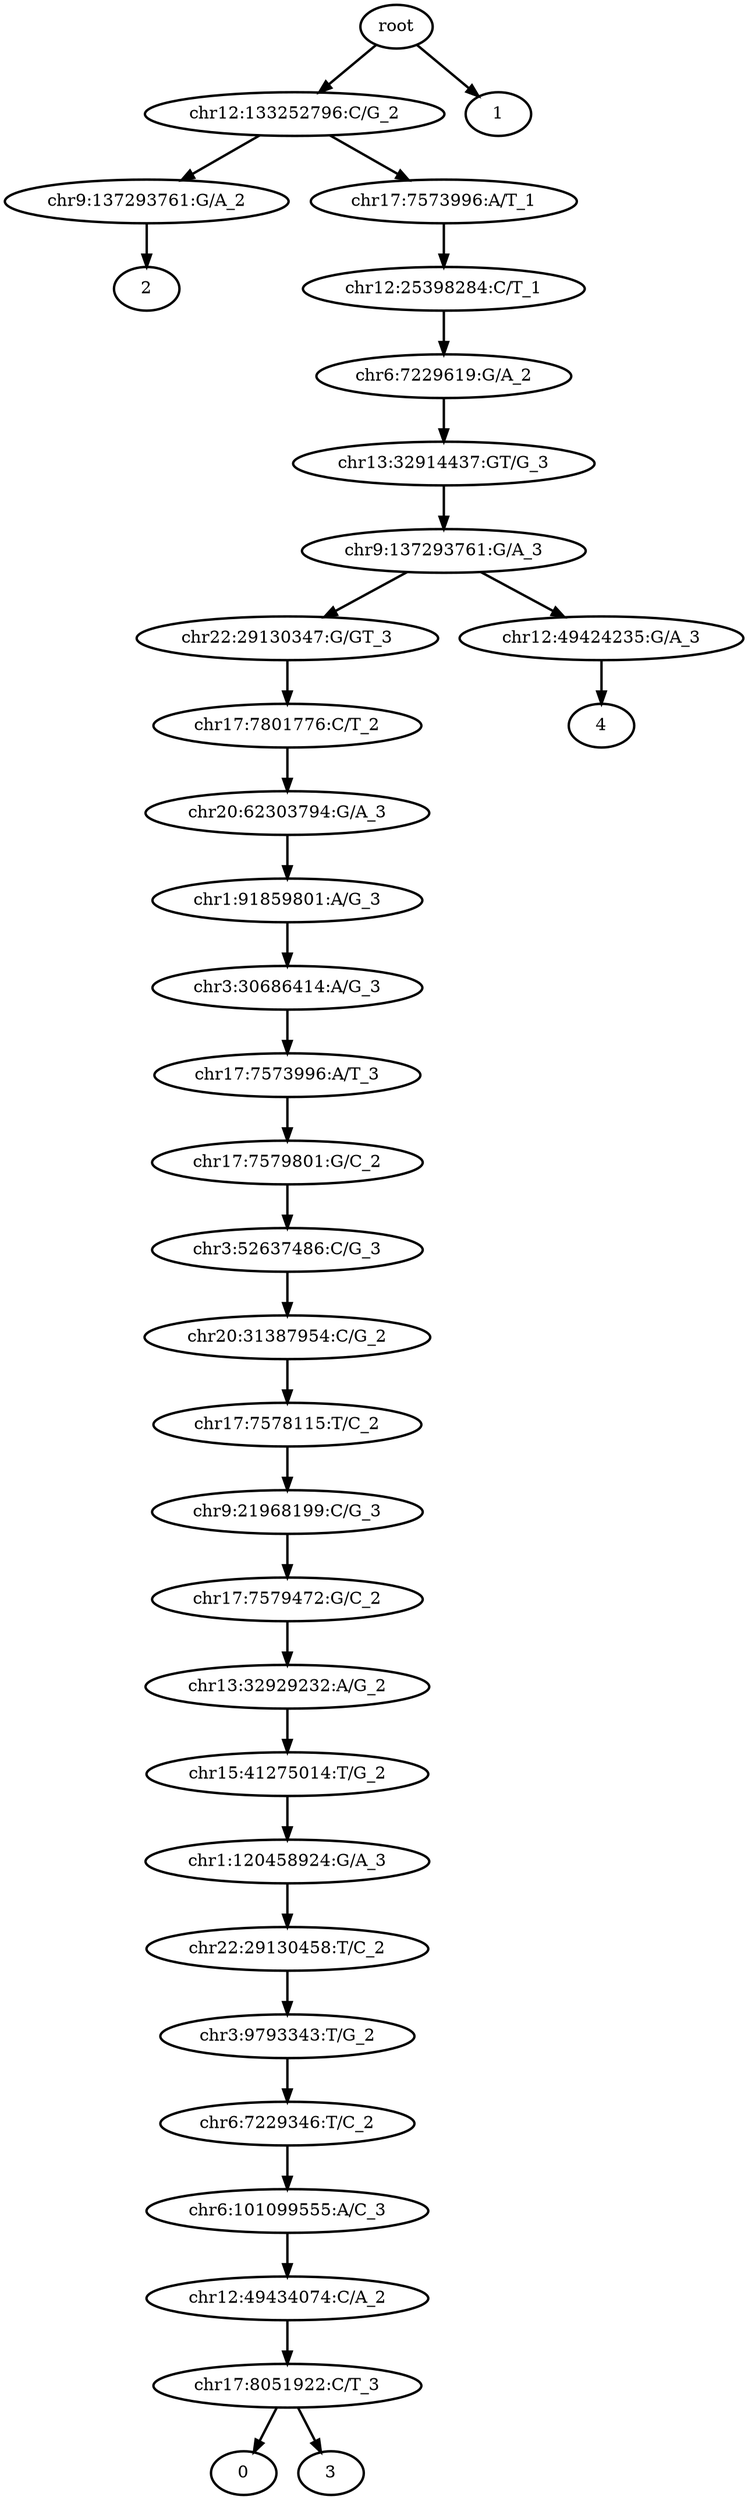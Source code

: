 digraph N {
	overlap="false"
	rankdir="TB"
	0 [label="root", style="bold"];
	1 [label="chr12:133252796:C/G_2", style="bold"];
	2 [label="chr22:29130347:G/GT_3", style="bold"];
	3 [label="chr17:7801776:C/T_2", style="bold"];
	4 [label="chr20:62303794:G/A_3", style="bold"];
	5 [label="chr1:91859801:A/G_3", style="bold"];
	6 [label="chr3:30686414:A/G_3", style="bold"];
	7 [label="chr17:7573996:A/T_3", style="bold"];
	8 [label="chr17:7579801:G/C_2", style="bold"];
	9 [label="chr3:52637486:C/G_3", style="bold"];
	10 [label="chr20:31387954:C/G_2", style="bold"];
	11 [label="chr17:7578115:T/C_2", style="bold"];
	12 [label="chr9:21968199:C/G_3", style="bold"];
	13 [label="chr17:7579472:G/C_2", style="bold"];
	14 [label="chr13:32929232:A/G_2", style="bold"];
	15 [label="chr15:41275014:T/G_2", style="bold"];
	16 [label="chr1:120458924:G/A_3", style="bold"];
	17 [label="chr22:29130458:T/C_2", style="bold"];
	18 [label="chr3:9793343:T/G_2", style="bold"];
	19 [label="chr6:7229346:T/C_2", style="bold"];
	20 [label="chr6:101099555:A/C_3", style="bold"];
	21 [label="chr12:49434074:C/A_2", style="bold"];
	22 [label="chr17:8051922:C/T_3", style="bold"];
	23 [label="0", style="bold"];
	24 [label="1", style="bold"];
	25 [label="chr9:137293761:G/A_2", style="bold"];
	26 [label="2", style="bold"];
	27 [label="3", style="bold"];
	28 [label="chr12:49424235:G/A_3", style="bold"];
	29 [label="4", style="bold"];
	30 [label="chr6:7229619:G/A_2", style="bold"];
	31 [label="chr13:32914437:GT/G_3", style="bold"];
	32 [label="chr9:137293761:G/A_3", style="bold"];
	33 [label="chr17:7573996:A/T_1", style="bold"];
	34 [label="chr12:25398284:C/T_1", style="bold"];
	0 -> 1 [style="bold"];
	0 -> 24 [style="bold"];
	1 -> 25 [style="bold"];
	1 -> 33 [style="bold"];
	2 -> 3 [style="bold"];
	3 -> 4 [style="bold"];
	4 -> 5 [style="bold"];
	5 -> 6 [style="bold"];
	6 -> 7 [style="bold"];
	7 -> 8 [style="bold"];
	8 -> 9 [style="bold"];
	9 -> 10 [style="bold"];
	10 -> 11 [style="bold"];
	11 -> 12 [style="bold"];
	12 -> 13 [style="bold"];
	13 -> 14 [style="bold"];
	14 -> 15 [style="bold"];
	15 -> 16 [style="bold"];
	16 -> 17 [style="bold"];
	17 -> 18 [style="bold"];
	18 -> 19 [style="bold"];
	19 -> 20 [style="bold"];
	20 -> 21 [style="bold"];
	21 -> 22 [style="bold"];
	22 -> 23 [style="bold"];
	22 -> 27 [style="bold"];
	25 -> 26 [style="bold"];
	28 -> 29 [style="bold"];
	30 -> 31 [style="bold"];
	31 -> 32 [style="bold"];
	32 -> 2 [style="bold"];
	32 -> 28 [style="bold"];
	33 -> 34 [style="bold"];
	34 -> 30 [style="bold"];
}